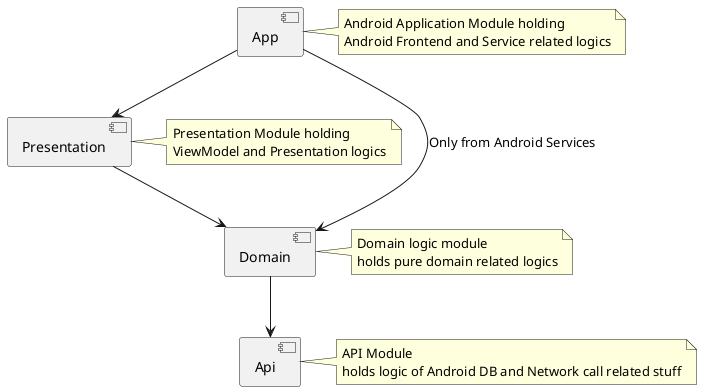 @startuml

component App
note right of App : Android Application Module holding\nAndroid Frontend and Service related logics

component Presentation
note right of Presentation: Presentation Module holding\nViewModel and Presentation logics

component Domain
note right of Domain: Domain logic module\nholds pure domain related logics

component Api
note right of Api: API Module\nholds logic of Android DB and Network call related stuff

App --> Presentation
Presentation --> Domain
App --> Domain: Only from Android Services
Domain --> Api
@enduml